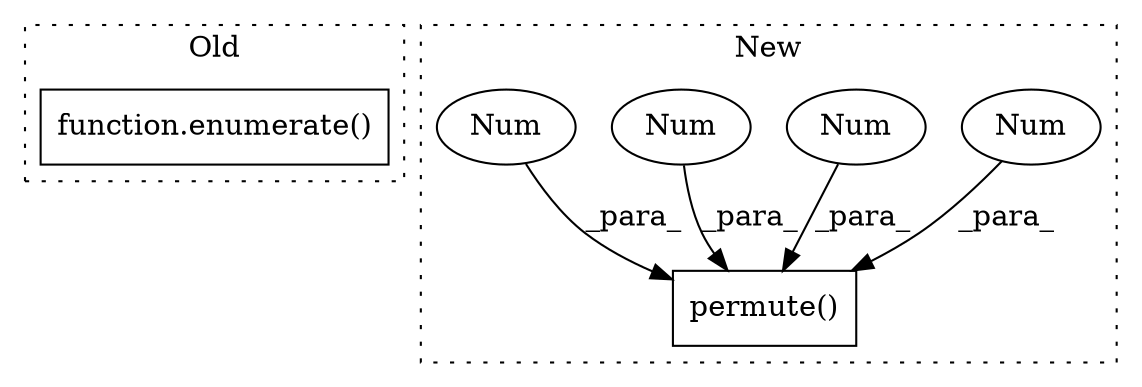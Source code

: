digraph G {
subgraph cluster0 {
1 [label="function.enumerate()" a="75" s="13840,13858" l="10,1" shape="box"];
label = "Old";
style="dotted";
}
subgraph cluster1 {
2 [label="permute()" a="75" s="14239,14259" l="10,1" shape="box"];
3 [label="Num" a="76" s="14249" l="1" shape="ellipse"];
4 [label="Num" a="76" s="14252" l="1" shape="ellipse"];
5 [label="Num" a="76" s="14255" l="1" shape="ellipse"];
6 [label="Num" a="76" s="14258" l="1" shape="ellipse"];
label = "New";
style="dotted";
}
3 -> 2 [label="_para_"];
4 -> 2 [label="_para_"];
5 -> 2 [label="_para_"];
6 -> 2 [label="_para_"];
}